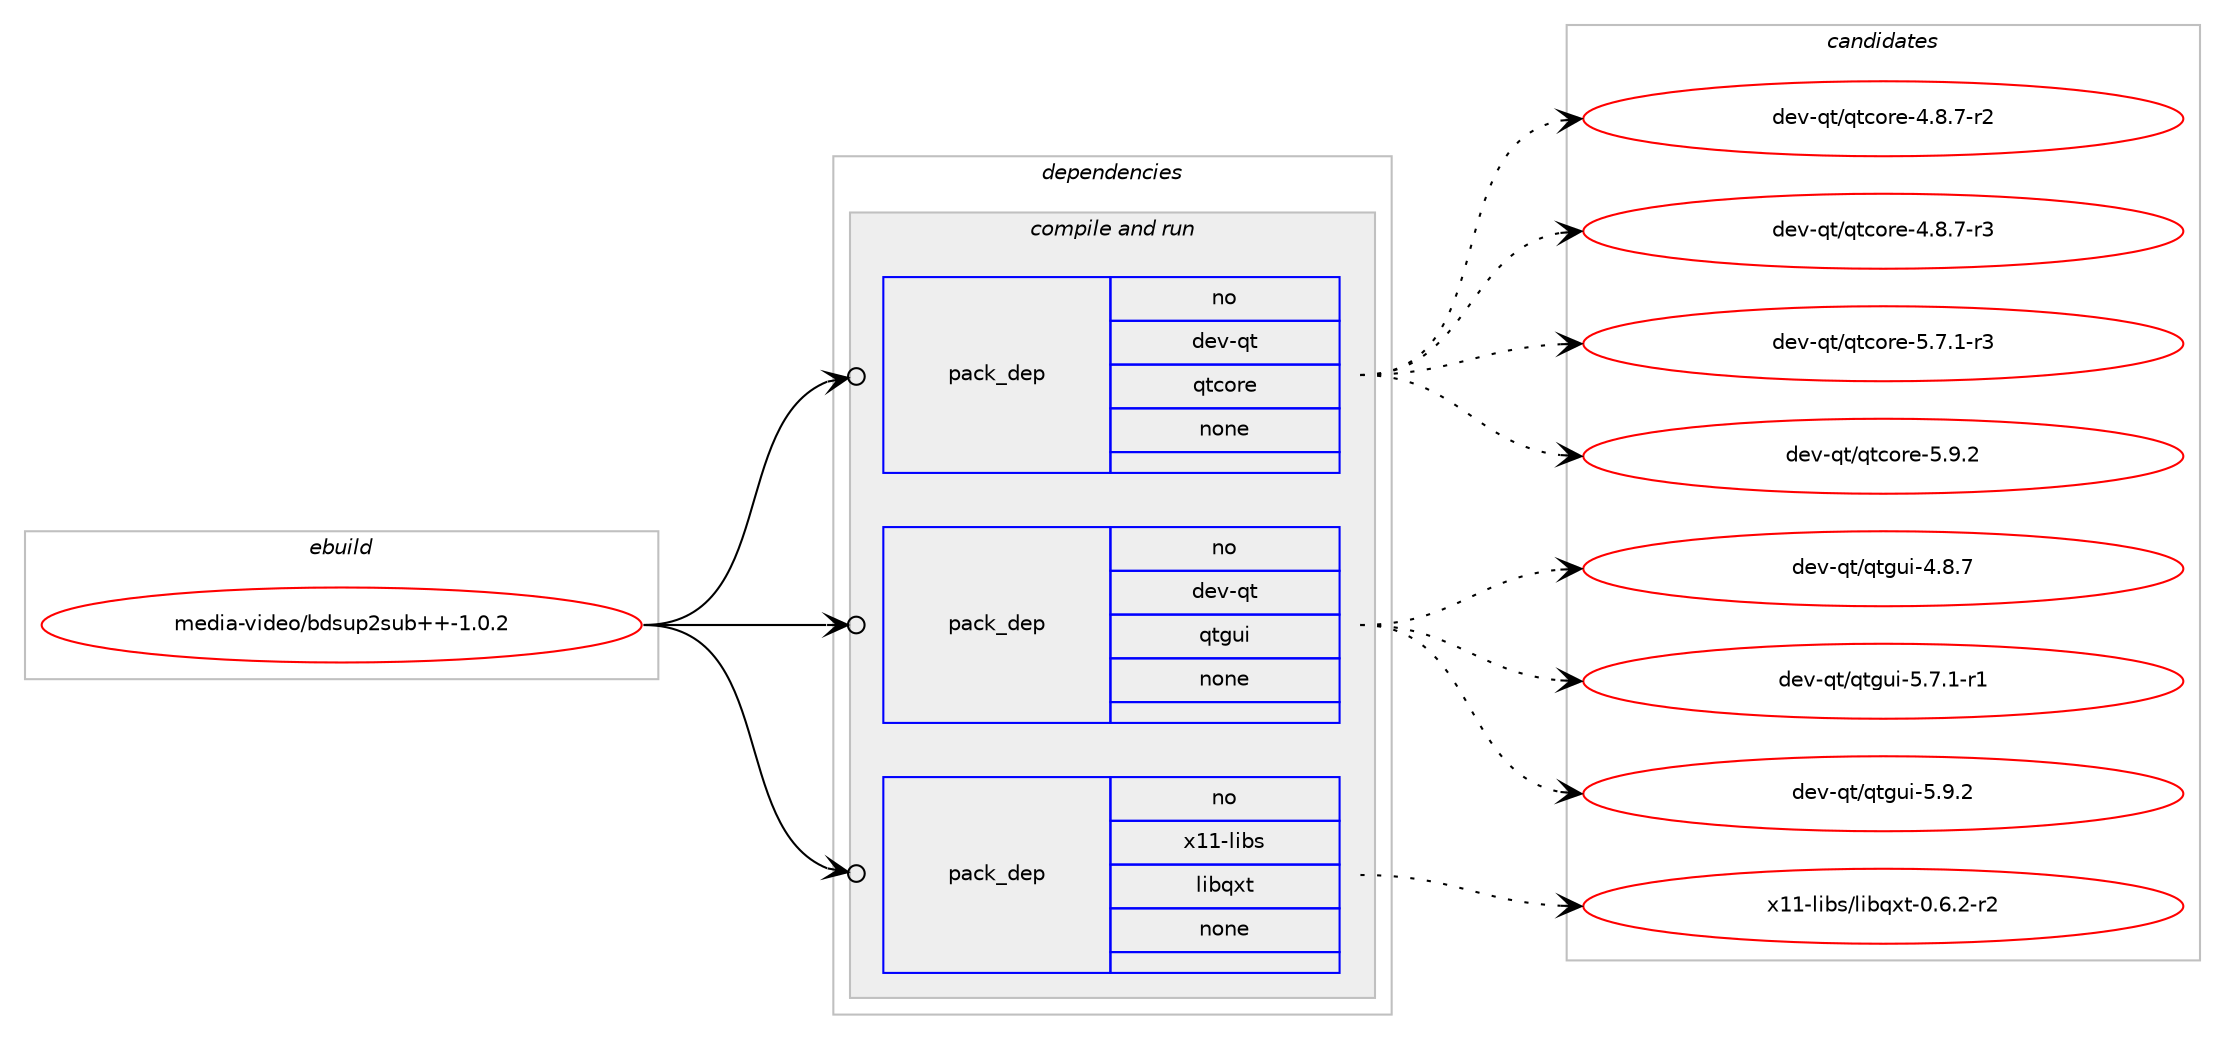 digraph prolog {

# *************
# Graph options
# *************

newrank=true;
concentrate=true;
compound=true;
graph [rankdir=LR,fontname=Helvetica,fontsize=10,ranksep=1.5];#, ranksep=2.5, nodesep=0.2];
edge  [arrowhead=vee];
node  [fontname=Helvetica,fontsize=10];

# **********
# The ebuild
# **********

subgraph cluster_leftcol {
color=gray;
rank=same;
label=<<i>ebuild</i>>;
id [label="media-video/bdsup2sub++-1.0.2", color=red, width=4, href="../media-video/bdsup2sub++-1.0.2.svg"];
}

# ****************
# The dependencies
# ****************

subgraph cluster_midcol {
color=gray;
label=<<i>dependencies</i>>;
subgraph cluster_compile {
fillcolor="#eeeeee";
style=filled;
label=<<i>compile</i>>;
}
subgraph cluster_compileandrun {
fillcolor="#eeeeee";
style=filled;
label=<<i>compile and run</i>>;
subgraph pack287916 {
dependency389798 [label=<<TABLE BORDER="0" CELLBORDER="1" CELLSPACING="0" CELLPADDING="4" WIDTH="220"><TR><TD ROWSPAN="6" CELLPADDING="30">pack_dep</TD></TR><TR><TD WIDTH="110">no</TD></TR><TR><TD>dev-qt</TD></TR><TR><TD>qtcore</TD></TR><TR><TD>none</TD></TR><TR><TD></TD></TR></TABLE>>, shape=none, color=blue];
}
id:e -> dependency389798:w [weight=20,style="solid",arrowhead="odotvee"];
subgraph pack287917 {
dependency389799 [label=<<TABLE BORDER="0" CELLBORDER="1" CELLSPACING="0" CELLPADDING="4" WIDTH="220"><TR><TD ROWSPAN="6" CELLPADDING="30">pack_dep</TD></TR><TR><TD WIDTH="110">no</TD></TR><TR><TD>dev-qt</TD></TR><TR><TD>qtgui</TD></TR><TR><TD>none</TD></TR><TR><TD></TD></TR></TABLE>>, shape=none, color=blue];
}
id:e -> dependency389799:w [weight=20,style="solid",arrowhead="odotvee"];
subgraph pack287918 {
dependency389800 [label=<<TABLE BORDER="0" CELLBORDER="1" CELLSPACING="0" CELLPADDING="4" WIDTH="220"><TR><TD ROWSPAN="6" CELLPADDING="30">pack_dep</TD></TR><TR><TD WIDTH="110">no</TD></TR><TR><TD>x11-libs</TD></TR><TR><TD>libqxt</TD></TR><TR><TD>none</TD></TR><TR><TD></TD></TR></TABLE>>, shape=none, color=blue];
}
id:e -> dependency389800:w [weight=20,style="solid",arrowhead="odotvee"];
}
subgraph cluster_run {
fillcolor="#eeeeee";
style=filled;
label=<<i>run</i>>;
}
}

# **************
# The candidates
# **************

subgraph cluster_choices {
rank=same;
color=gray;
label=<<i>candidates</i>>;

subgraph choice287916 {
color=black;
nodesep=1;
choice1001011184511311647113116991111141014552465646554511450 [label="dev-qt/qtcore-4.8.7-r2", color=red, width=4,href="../dev-qt/qtcore-4.8.7-r2.svg"];
choice1001011184511311647113116991111141014552465646554511451 [label="dev-qt/qtcore-4.8.7-r3", color=red, width=4,href="../dev-qt/qtcore-4.8.7-r3.svg"];
choice1001011184511311647113116991111141014553465546494511451 [label="dev-qt/qtcore-5.7.1-r3", color=red, width=4,href="../dev-qt/qtcore-5.7.1-r3.svg"];
choice100101118451131164711311699111114101455346574650 [label="dev-qt/qtcore-5.9.2", color=red, width=4,href="../dev-qt/qtcore-5.9.2.svg"];
dependency389798:e -> choice1001011184511311647113116991111141014552465646554511450:w [style=dotted,weight="100"];
dependency389798:e -> choice1001011184511311647113116991111141014552465646554511451:w [style=dotted,weight="100"];
dependency389798:e -> choice1001011184511311647113116991111141014553465546494511451:w [style=dotted,weight="100"];
dependency389798:e -> choice100101118451131164711311699111114101455346574650:w [style=dotted,weight="100"];
}
subgraph choice287917 {
color=black;
nodesep=1;
choice1001011184511311647113116103117105455246564655 [label="dev-qt/qtgui-4.8.7", color=red, width=4,href="../dev-qt/qtgui-4.8.7.svg"];
choice10010111845113116471131161031171054553465546494511449 [label="dev-qt/qtgui-5.7.1-r1", color=red, width=4,href="../dev-qt/qtgui-5.7.1-r1.svg"];
choice1001011184511311647113116103117105455346574650 [label="dev-qt/qtgui-5.9.2", color=red, width=4,href="../dev-qt/qtgui-5.9.2.svg"];
dependency389799:e -> choice1001011184511311647113116103117105455246564655:w [style=dotted,weight="100"];
dependency389799:e -> choice10010111845113116471131161031171054553465546494511449:w [style=dotted,weight="100"];
dependency389799:e -> choice1001011184511311647113116103117105455346574650:w [style=dotted,weight="100"];
}
subgraph choice287918 {
color=black;
nodesep=1;
choice1204949451081059811547108105981131201164548465446504511450 [label="x11-libs/libqxt-0.6.2-r2", color=red, width=4,href="../x11-libs/libqxt-0.6.2-r2.svg"];
dependency389800:e -> choice1204949451081059811547108105981131201164548465446504511450:w [style=dotted,weight="100"];
}
}

}
